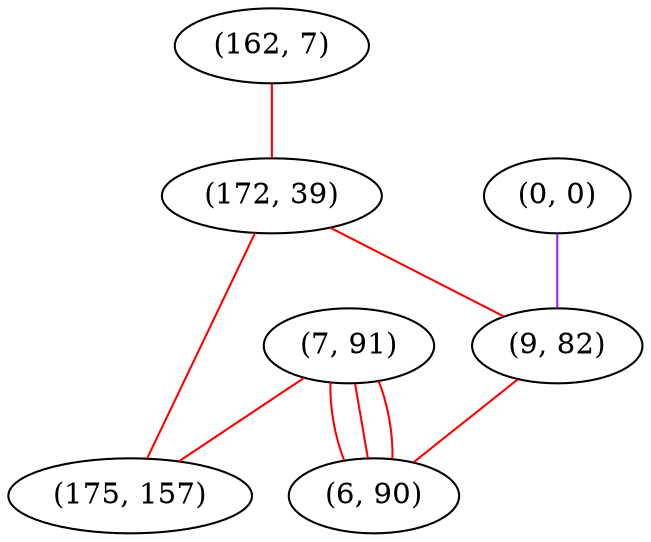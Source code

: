 graph "" {
"(162, 7)";
"(0, 0)";
"(7, 91)";
"(172, 39)";
"(175, 157)";
"(9, 82)";
"(6, 90)";
"(162, 7)" -- "(172, 39)"  [color=red, key=0, weight=1];
"(0, 0)" -- "(9, 82)"  [color=purple, key=0, weight=4];
"(7, 91)" -- "(6, 90)"  [color=red, key=0, weight=1];
"(7, 91)" -- "(6, 90)"  [color=red, key=1, weight=1];
"(7, 91)" -- "(6, 90)"  [color=red, key=2, weight=1];
"(7, 91)" -- "(175, 157)"  [color=red, key=0, weight=1];
"(172, 39)" -- "(9, 82)"  [color=red, key=0, weight=1];
"(172, 39)" -- "(175, 157)"  [color=red, key=0, weight=1];
"(9, 82)" -- "(6, 90)"  [color=red, key=0, weight=1];
}
